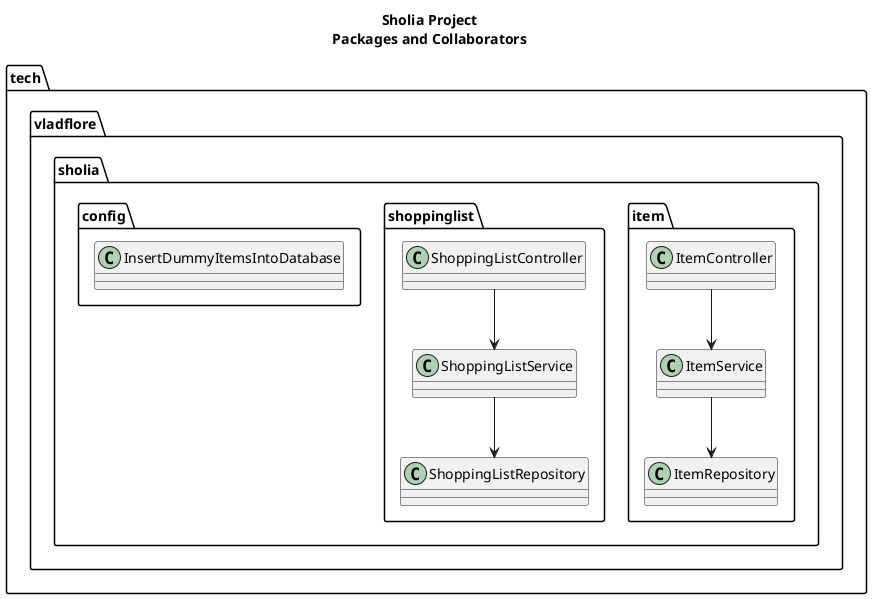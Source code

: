 @startuml

title Sholia Project\nPackages and Collaborators

package tech.vladflore.sholia {
    package item {
        class ItemController
        class ItemService
        class ItemRepository
        ItemController --> ItemService
        ItemService --> ItemRepository
    }

    package shoppinglist {
        class ShoppingListController
        class ShoppingListService
        class ShoppingListRepository
        ShoppingListController --> ShoppingListService
        ShoppingListService --> ShoppingListRepository
    }

    package config {
        class InsertDummyItemsIntoDatabase
    }
}
@enduml
